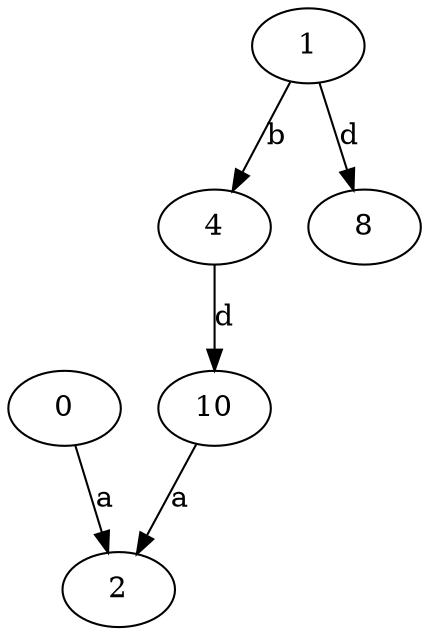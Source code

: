 strict digraph  {
0;
1;
2;
4;
8;
10;
0 -> 2  [label=a];
1 -> 4  [label=b];
1 -> 8  [label=d];
4 -> 10  [label=d];
10 -> 2  [label=a];
}
